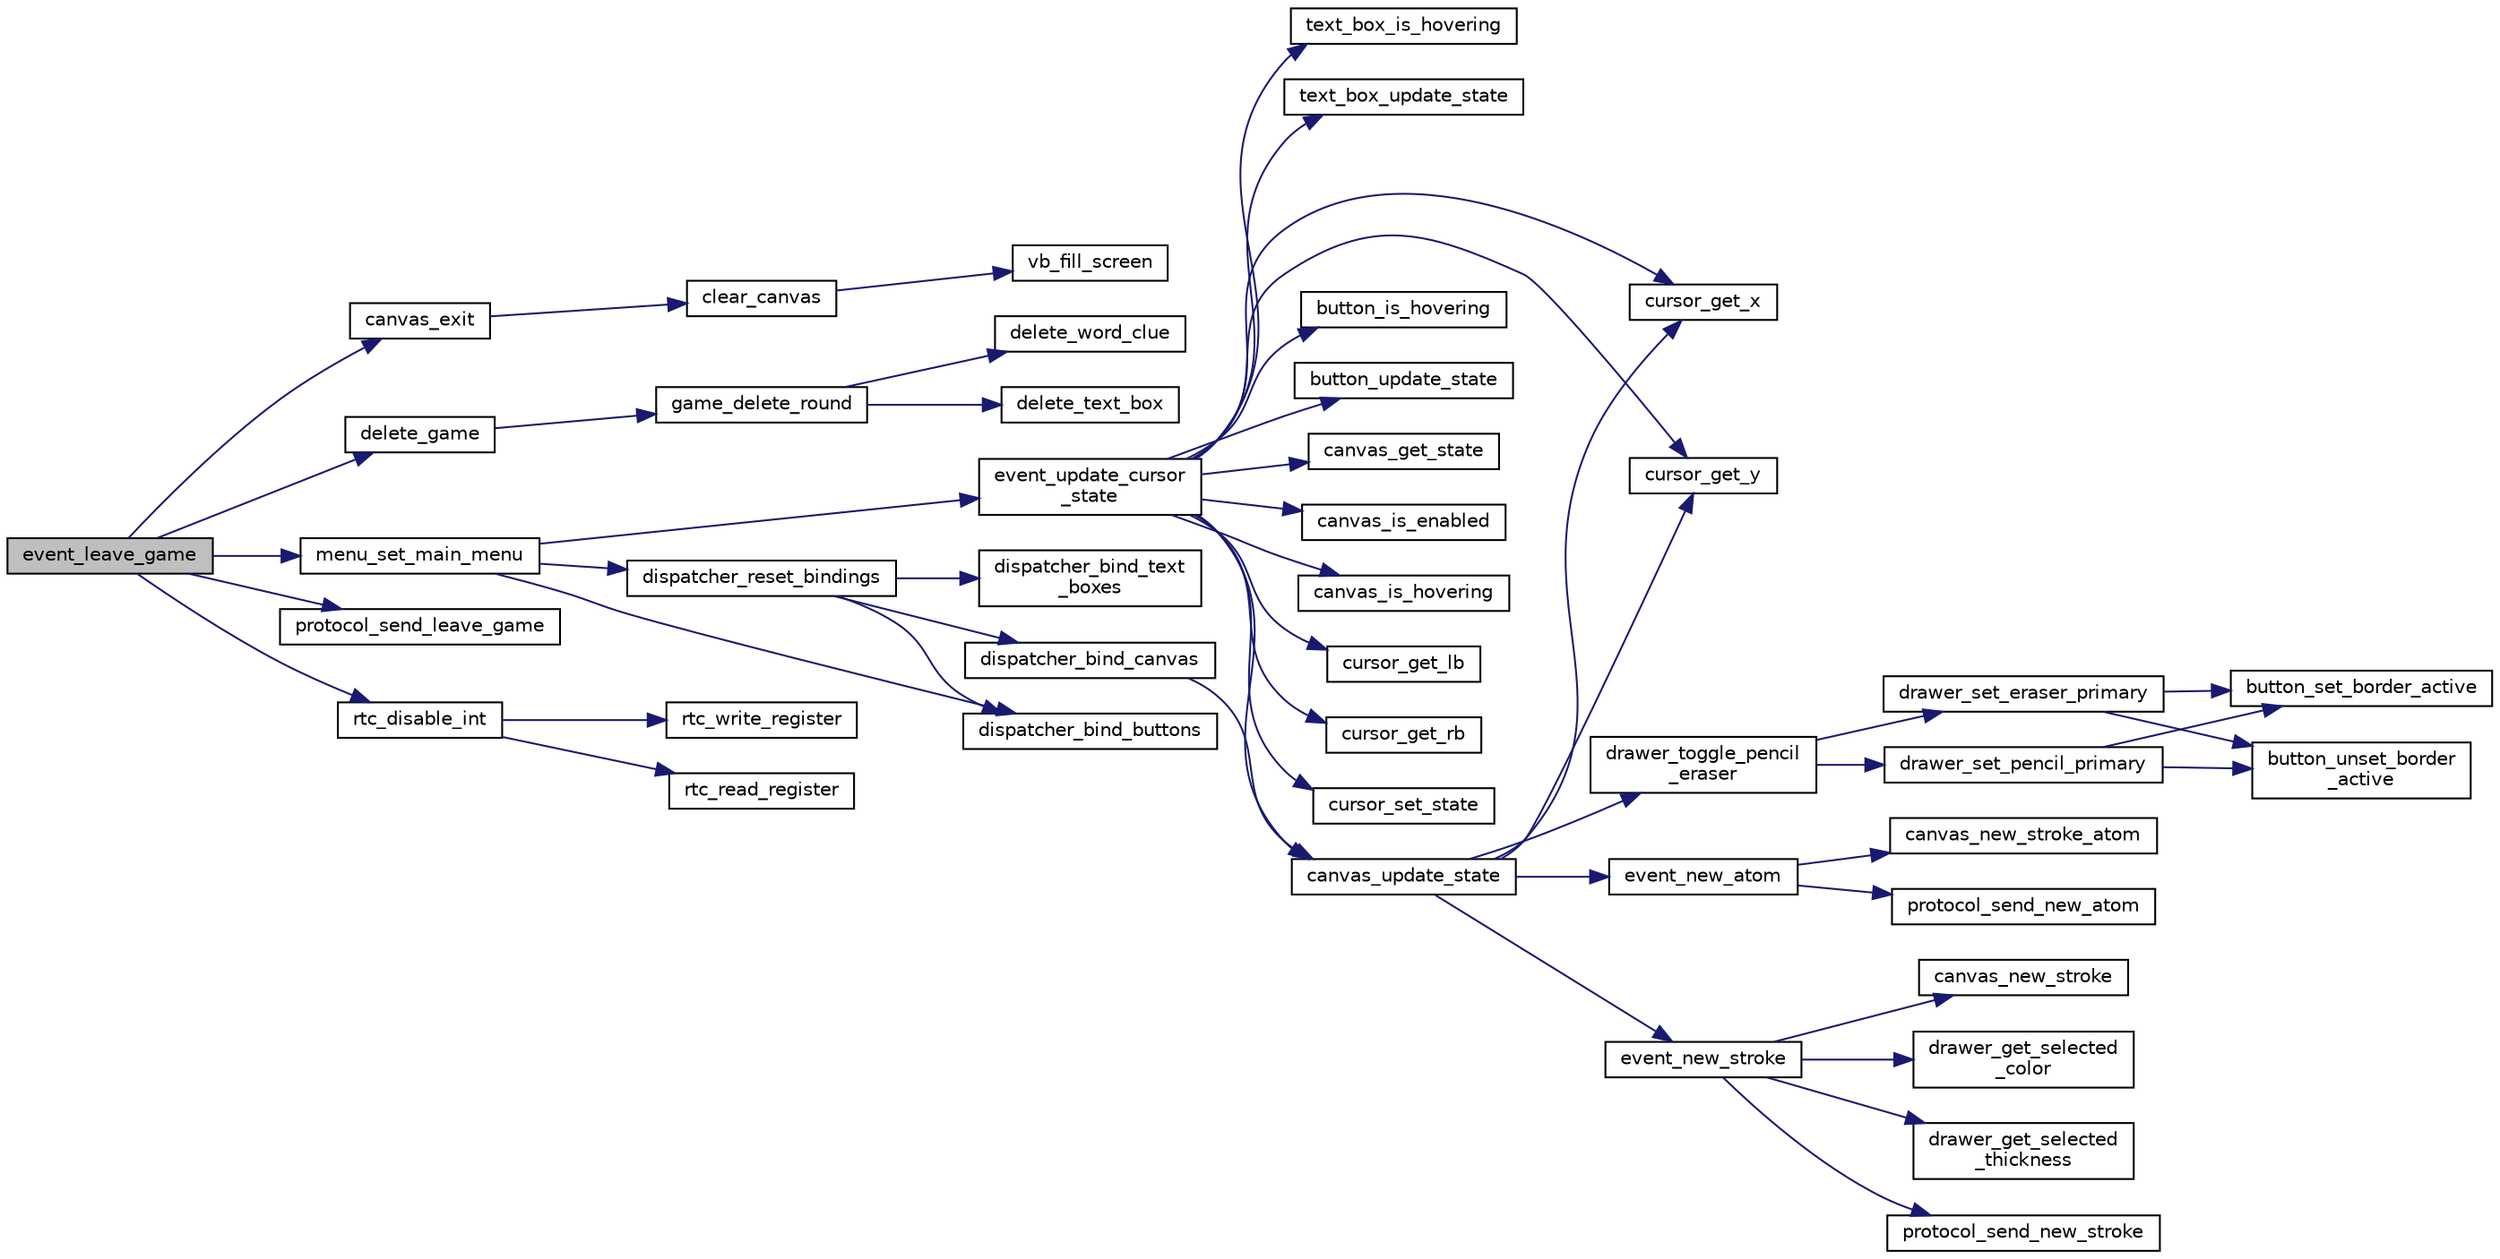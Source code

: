 digraph "event_leave_game"
{
 // LATEX_PDF_SIZE
  edge [fontname="Helvetica",fontsize="10",labelfontname="Helvetica",labelfontsize="10"];
  node [fontname="Helvetica",fontsize="10",shape=record];
  rankdir="LR";
  Node1 [label="event_leave_game",height=0.2,width=0.4,color="black", fillcolor="grey75", style="filled", fontcolor="black",tooltip="Leaves the game back to the main menu and notifies the other player."];
  Node1 -> Node2 [color="midnightblue",fontsize="10",style="solid",fontname="Helvetica"];
  Node2 [label="canvas_exit",height=0.2,width=0.4,color="black", fillcolor="white", style="filled",URL="$group__canvas.html#ga70d19351c72c49f89e040a1fb90897c3",tooltip="Exits the canvas and frees the space allocated in memory to store its buffer."];
  Node2 -> Node3 [color="midnightblue",fontsize="10",style="solid",fontname="Helvetica"];
  Node3 [label="clear_canvas",height=0.2,width=0.4,color="black", fillcolor="white", style="filled",URL="$group__canvas.html#ga5b31467d787bcd9102fc76dff6aaa4ab",tooltip="Clears all the canvas strokes."];
  Node3 -> Node4 [color="midnightblue",fontsize="10",style="solid",fontname="Helvetica"];
  Node4 [label="vb_fill_screen",height=0.2,width=0.4,color="black", fillcolor="white", style="filled",URL="$group__graphics.html#ga1c6f059671dcd7284a5e4edda52ce870",tooltip="Fills the given buffer with the given color."];
  Node1 -> Node5 [color="midnightblue",fontsize="10",style="solid",fontname="Helvetica"];
  Node5 [label="delete_game",height=0.2,width=0.4,color="black", fillcolor="white", style="filled",URL="$group__game.html#ga138474d4cfdc04b079ceba8b584ed4e2",tooltip="Deletes the current game."];
  Node5 -> Node6 [color="midnightblue",fontsize="10",style="solid",fontname="Helvetica"];
  Node6 [label="game_delete_round",height=0.2,width=0.4,color="black", fillcolor="white", style="filled",URL="$group__game.html#gadede5f1c2e6f4a506c211cd8045dc449",tooltip="Deletes the current game round."];
  Node6 -> Node7 [color="midnightblue",fontsize="10",style="solid",fontname="Helvetica"];
  Node7 [label="delete_text_box",height=0.2,width=0.4,color="black", fillcolor="white", style="filled",URL="$group__textbox.html#ga2f207c8555da953e14b641615f2d9421",tooltip="Frees the space allocated in memory to store the content of a given text box."];
  Node6 -> Node8 [color="midnightblue",fontsize="10",style="solid",fontname="Helvetica"];
  Node8 [label="delete_word_clue",height=0.2,width=0.4,color="black", fillcolor="white", style="filled",URL="$group__clue.html#ga0425307d69028408fcaad6cf23e7a13a",tooltip="Frees the space allocated in memory to store the content of a given word clue."];
  Node1 -> Node9 [color="midnightblue",fontsize="10",style="solid",fontname="Helvetica"];
  Node9 [label="menu_set_main_menu",height=0.2,width=0.4,color="black", fillcolor="white", style="filled",URL="$group__menu.html#ga6c442e5329ddf932b74a253c15665d75",tooltip="Sets the menu to main menu."];
  Node9 -> Node10 [color="midnightblue",fontsize="10",style="solid",fontname="Helvetica"];
  Node10 [label="dispatcher_bind_buttons",height=0.2,width=0.4,color="black", fillcolor="white", style="filled",URL="$group__dispatcher.html#ga09a194e07832b8e7984e1b50d9722a80",tooltip="Binds the given buttons to the dispatcher."];
  Node9 -> Node11 [color="midnightblue",fontsize="10",style="solid",fontname="Helvetica"];
  Node11 [label="dispatcher_reset_bindings",height=0.2,width=0.4,color="black", fillcolor="white", style="filled",URL="$group__dispatcher.html#gab9458678bdcdc4f0ff458f8a9b27c638",tooltip="Resets all dispatcher bindings."];
  Node11 -> Node10 [color="midnightblue",fontsize="10",style="solid",fontname="Helvetica"];
  Node11 -> Node12 [color="midnightblue",fontsize="10",style="solid",fontname="Helvetica"];
  Node12 [label="dispatcher_bind_canvas",height=0.2,width=0.4,color="black", fillcolor="white", style="filled",URL="$group__dispatcher.html#gab72c16c8547625b6dde1d4626b3c9c99",tooltip="Binds or unbinds the canvas to the dispatcher."];
  Node12 -> Node13 [color="midnightblue",fontsize="10",style="solid",fontname="Helvetica"];
  Node13 [label="canvas_update_state",height=0.2,width=0.4,color="black", fillcolor="white", style="filled",URL="$group__canvas.html#ga95661aa91869ceace06141f45c078210",tooltip="Updates the state of the canvas according to given mouse info."];
  Node13 -> Node14 [color="midnightblue",fontsize="10",style="solid",fontname="Helvetica"];
  Node14 [label="cursor_get_x",height=0.2,width=0.4,color="black", fillcolor="white", style="filled",URL="$group__cursor.html#ga479cd0880892e002681b109c7a712c04",tooltip="Gets cursor x coordinate."];
  Node13 -> Node15 [color="midnightblue",fontsize="10",style="solid",fontname="Helvetica"];
  Node15 [label="cursor_get_y",height=0.2,width=0.4,color="black", fillcolor="white", style="filled",URL="$group__cursor.html#ga15c1a0816c95ad240b94dc15480b403a",tooltip="Gets cursor y coordinate."];
  Node13 -> Node16 [color="midnightblue",fontsize="10",style="solid",fontname="Helvetica"];
  Node16 [label="drawer_toggle_pencil\l_eraser",height=0.2,width=0.4,color="black", fillcolor="white", style="filled",URL="$group__game.html#ga2a86959de5de66b3881ada72cf3a5850",tooltip="Switches the tool used (pencil/eraser) if this player is the drawer."];
  Node16 -> Node17 [color="midnightblue",fontsize="10",style="solid",fontname="Helvetica"];
  Node17 [label="drawer_set_eraser_primary",height=0.2,width=0.4,color="black", fillcolor="white", style="filled",URL="$group__game.html#gad2612affb6e1d0b40f1972a751ad6674",tooltip="Sets the eraser primary if this player is the drawer."];
  Node17 -> Node18 [color="midnightblue",fontsize="10",style="solid",fontname="Helvetica"];
  Node18 [label="button_set_border_active",height=0.2,width=0.4,color="black", fillcolor="white", style="filled",URL="$group__button.html#ga6fdbd6cb9f7febe9bc371326f96f365d",tooltip="Sets the border of a given button active."];
  Node17 -> Node19 [color="midnightblue",fontsize="10",style="solid",fontname="Helvetica"];
  Node19 [label="button_unset_border\l_active",height=0.2,width=0.4,color="black", fillcolor="white", style="filled",URL="$group__button.html#ga0425667543e54af67fe4010a57476d05",tooltip="Sets the border of a given button inactive."];
  Node16 -> Node20 [color="midnightblue",fontsize="10",style="solid",fontname="Helvetica"];
  Node20 [label="drawer_set_pencil_primary",height=0.2,width=0.4,color="black", fillcolor="white", style="filled",URL="$group__game.html#gab09c1e5c83d1408799b41ae9863259ef",tooltip="Sets the pencil primary if this player is the drawer."];
  Node20 -> Node18 [color="midnightblue",fontsize="10",style="solid",fontname="Helvetica"];
  Node20 -> Node19 [color="midnightblue",fontsize="10",style="solid",fontname="Helvetica"];
  Node13 -> Node21 [color="midnightblue",fontsize="10",style="solid",fontname="Helvetica"];
  Node21 [label="event_new_atom",height=0.2,width=0.4,color="black", fillcolor="white", style="filled",URL="$group__dispatcher.html#ga36337f8ccb7dcd6324010125bcf42dc1",tooltip="Adds a new atom to the stroke being drawn in the canvas and notifies the other player."];
  Node21 -> Node22 [color="midnightblue",fontsize="10",style="solid",fontname="Helvetica"];
  Node22 [label="canvas_new_stroke_atom",height=0.2,width=0.4,color="black", fillcolor="white", style="filled",URL="$group__canvas.html#ga9635fd19e44c814f55f50eb213d6b6b3",tooltip="Adds a new atom to the current stroke."];
  Node21 -> Node23 [color="midnightblue",fontsize="10",style="solid",fontname="Helvetica"];
  Node23 [label="protocol_send_new_atom",height=0.2,width=0.4,color="black", fillcolor="white", style="filled",URL="$group__protocol.html#ga0ef9e0d21713f79d9c42f68b435d209a",tooltip="Sends a message of type MSG_DRAW_ATOM."];
  Node13 -> Node24 [color="midnightblue",fontsize="10",style="solid",fontname="Helvetica"];
  Node24 [label="event_new_stroke",height=0.2,width=0.4,color="black", fillcolor="white", style="filled",URL="$group__dispatcher.html#ga4aeb5b63078cf7887e70a0696e5427e2",tooltip="Starts drawing new stroke in the canvas and notifies the other player."];
  Node24 -> Node25 [color="midnightblue",fontsize="10",style="solid",fontname="Helvetica"];
  Node25 [label="canvas_new_stroke",height=0.2,width=0.4,color="black", fillcolor="white", style="filled",URL="$group__canvas.html#ga79691af660bfc7d635d4727f2cbfd59a",tooltip="Starts a new stroke in the canvas."];
  Node24 -> Node26 [color="midnightblue",fontsize="10",style="solid",fontname="Helvetica"];
  Node26 [label="drawer_get_selected\l_color",height=0.2,width=0.4,color="black", fillcolor="white", style="filled",URL="$group__game.html#ga3fd14fd97f9704dccd8f8b0e6e53960f",tooltip="Gets the drawer selected color."];
  Node24 -> Node27 [color="midnightblue",fontsize="10",style="solid",fontname="Helvetica"];
  Node27 [label="drawer_get_selected\l_thickness",height=0.2,width=0.4,color="black", fillcolor="white", style="filled",URL="$group__game.html#ga7a01e47255ad988eefbe2e0067a3e26c",tooltip="Gets the drawer selected thickness."];
  Node24 -> Node28 [color="midnightblue",fontsize="10",style="solid",fontname="Helvetica"];
  Node28 [label="protocol_send_new_stroke",height=0.2,width=0.4,color="black", fillcolor="white", style="filled",URL="$group__protocol.html#ga48456102bf88a8974c153a8b117f9480",tooltip="Sends a message of type MSG_NEW_STROKE."];
  Node11 -> Node29 [color="midnightblue",fontsize="10",style="solid",fontname="Helvetica"];
  Node29 [label="dispatcher_bind_text\l_boxes",height=0.2,width=0.4,color="black", fillcolor="white", style="filled",URL="$group__dispatcher.html#ga4701c82e8ae5bf8fa045347e26aefb74",tooltip="Binds the given text boxes to the dispatcher."];
  Node9 -> Node30 [color="midnightblue",fontsize="10",style="solid",fontname="Helvetica"];
  Node30 [label="event_update_cursor\l_state",height=0.2,width=0.4,color="black", fillcolor="white", style="filled",URL="$group__dispatcher.html#ga1870958649b46017847735537a5701e1",tooltip="Updates the cursor state and updates the game according to it."];
  Node30 -> Node31 [color="midnightblue",fontsize="10",style="solid",fontname="Helvetica"];
  Node31 [label="button_is_hovering",height=0.2,width=0.4,color="black", fillcolor="white", style="filled",URL="$group__button.html#ga08826459f45b21d883c8b46751193280",tooltip="Checks if the given coordinates are inside the limits of a given button."];
  Node30 -> Node32 [color="midnightblue",fontsize="10",style="solid",fontname="Helvetica"];
  Node32 [label="button_update_state",height=0.2,width=0.4,color="black", fillcolor="white", style="filled",URL="$group__button.html#ga9d70332e21de7ab70afff4fa96fb69d4",tooltip="Updates the state of a given button according to given mouse info."];
  Node30 -> Node33 [color="midnightblue",fontsize="10",style="solid",fontname="Helvetica"];
  Node33 [label="canvas_get_state",height=0.2,width=0.4,color="black", fillcolor="white", style="filled",URL="$group__canvas.html#ga2f87deffc6dca6f0ee25d5cd1c3bdd40",tooltip="Gets the current canvas state."];
  Node30 -> Node34 [color="midnightblue",fontsize="10",style="solid",fontname="Helvetica"];
  Node34 [label="canvas_is_enabled",height=0.2,width=0.4,color="black", fillcolor="white", style="filled",URL="$group__canvas.html#gaff7e5e6e51cce443e068e88722d00bbb",tooltip="Checks if canvas is enabled, that is, if it allows the user to draw."];
  Node30 -> Node35 [color="midnightblue",fontsize="10",style="solid",fontname="Helvetica"];
  Node35 [label="canvas_is_hovering",height=0.2,width=0.4,color="black", fillcolor="white", style="filled",URL="$group__canvas.html#ga4b7509d83889d7a4a67e0d72e6f2e096",tooltip="Checks if the given coordinates are inside the limits of the canvas."];
  Node30 -> Node13 [color="midnightblue",fontsize="10",style="solid",fontname="Helvetica"];
  Node30 -> Node36 [color="midnightblue",fontsize="10",style="solid",fontname="Helvetica"];
  Node36 [label="cursor_get_lb",height=0.2,width=0.4,color="black", fillcolor="white", style="filled",URL="$group__cursor.html#gac0fa742a26e68888018245125c26d5d6",tooltip="Gets the left button state. (either pressed or not)"];
  Node30 -> Node37 [color="midnightblue",fontsize="10",style="solid",fontname="Helvetica"];
  Node37 [label="cursor_get_rb",height=0.2,width=0.4,color="black", fillcolor="white", style="filled",URL="$group__cursor.html#ga7da23fec369ac0db044e35d1ff1fb95c",tooltip="Gets the right button state. (either pressed or not)"];
  Node30 -> Node14 [color="midnightblue",fontsize="10",style="solid",fontname="Helvetica"];
  Node30 -> Node15 [color="midnightblue",fontsize="10",style="solid",fontname="Helvetica"];
  Node30 -> Node38 [color="midnightblue",fontsize="10",style="solid",fontname="Helvetica"];
  Node38 [label="cursor_set_state",height=0.2,width=0.4,color="black", fillcolor="white", style="filled",URL="$group__cursor.html#ga76ed8ba253d1ffd6ef14da30591ad15f",tooltip="Sets the cursor state."];
  Node30 -> Node39 [color="midnightblue",fontsize="10",style="solid",fontname="Helvetica"];
  Node39 [label="text_box_is_hovering",height=0.2,width=0.4,color="black", fillcolor="white", style="filled",URL="$group__textbox.html#ga33353114ce71e80ee90b18827c53f717",tooltip="Checks if the given coordinates are inside the limits of a given text box."];
  Node30 -> Node40 [color="midnightblue",fontsize="10",style="solid",fontname="Helvetica"];
  Node40 [label="text_box_update_state",height=0.2,width=0.4,color="black", fillcolor="white", style="filled",URL="$group__textbox.html#gaf810b80df21aa5e7259b8fc8815238f5",tooltip="Updates the state of a given text box according to given mouse info."];
  Node1 -> Node41 [color="midnightblue",fontsize="10",style="solid",fontname="Helvetica"];
  Node41 [label="protocol_send_leave_game",height=0.2,width=0.4,color="black", fillcolor="white", style="filled",URL="$group__protocol.html#gafd70b73fc60dd896c0da7fd62d71eff5",tooltip="Sends a message of type MSG_LEAVE_GAME."];
  Node1 -> Node42 [color="midnightblue",fontsize="10",style="solid",fontname="Helvetica"];
  Node42 [label="rtc_disable_int",height=0.2,width=0.4,color="black", fillcolor="white", style="filled",URL="$group__rtc.html#gad0e26524911e8ec8710cd8364fcd924a",tooltip="Disables a type of interrupt."];
  Node42 -> Node43 [color="midnightblue",fontsize="10",style="solid",fontname="Helvetica"];
  Node43 [label="rtc_read_register",height=0.2,width=0.4,color="black", fillcolor="white", style="filled",URL="$group__rtc.html#gaeb22f43773d6e29365a07f7f847dfbb9",tooltip="Reads data from a RTC register."];
  Node42 -> Node44 [color="midnightblue",fontsize="10",style="solid",fontname="Helvetica"];
  Node44 [label="rtc_write_register",height=0.2,width=0.4,color="black", fillcolor="white", style="filled",URL="$group__rtc.html#ga30aa093c07ae9ee5626c2a50a40641d1",tooltip="Writes data to a RTC register."];
}
